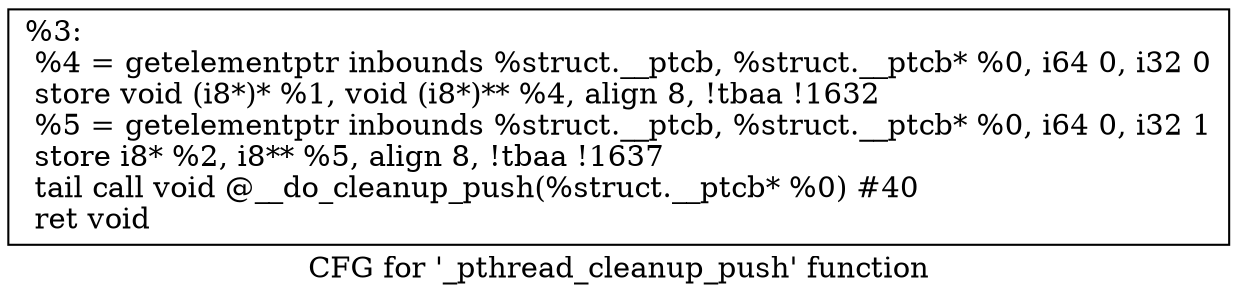 digraph "CFG for '_pthread_cleanup_push' function" {
	label="CFG for '_pthread_cleanup_push' function";

	Node0x168c3d0 [shape=record,label="{%3:\l  %4 = getelementptr inbounds %struct.__ptcb, %struct.__ptcb* %0, i64 0, i32 0\l  store void (i8*)* %1, void (i8*)** %4, align 8, !tbaa !1632\l  %5 = getelementptr inbounds %struct.__ptcb, %struct.__ptcb* %0, i64 0, i32 1\l  store i8* %2, i8** %5, align 8, !tbaa !1637\l  tail call void @__do_cleanup_push(%struct.__ptcb* %0) #40\l  ret void\l}"];
}
